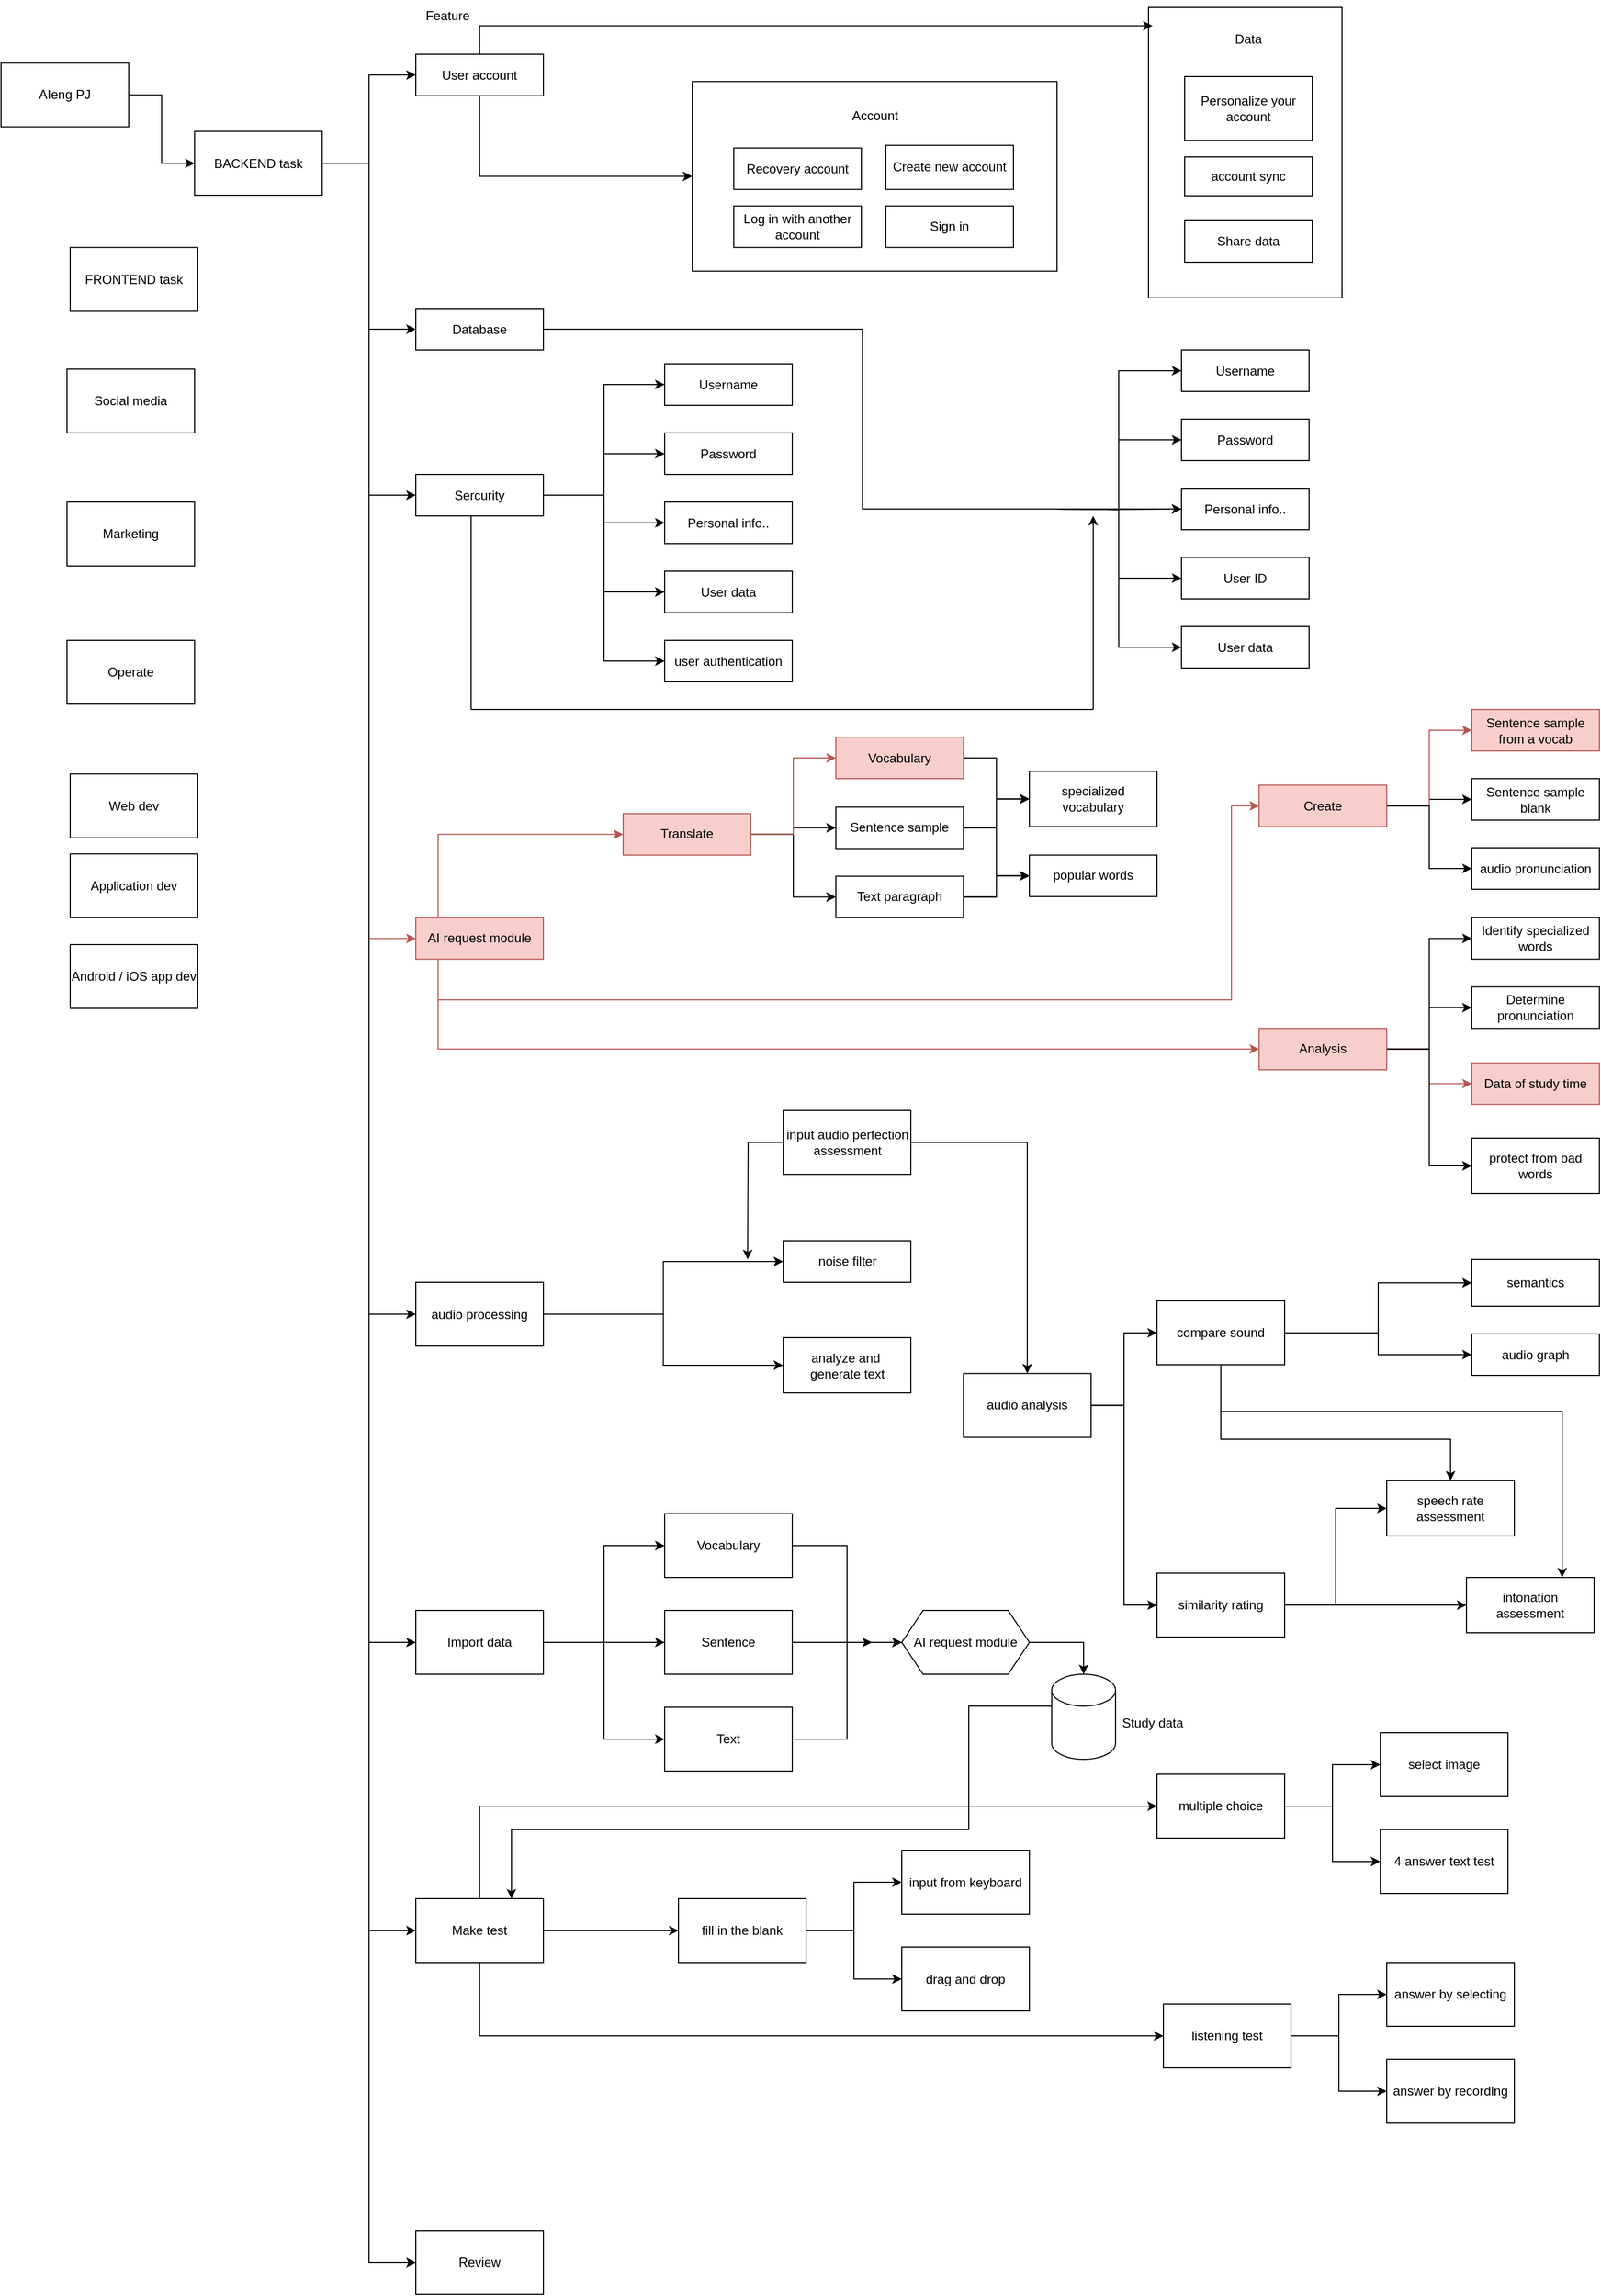 <mxfile version="24.7.7">
  <diagram name="Trang-1" id="QdVctuVh_ac5PN6VSOF_">
    <mxGraphModel dx="2049" dy="1171" grid="1" gridSize="13" guides="1" tooltips="1" connect="1" arrows="1" fold="1" page="1" pageScale="1" pageWidth="1654" pageHeight="2336" math="0" shadow="0">
      <root>
        <mxCell id="0" />
        <mxCell id="1" parent="0" />
        <mxCell id="PVKdWnAXme9dXzBZIidb-54" value="" style="rounded=0;whiteSpace=wrap;html=1;" parent="1" vertex="1">
          <mxGeometry x="676" y="98.63" width="343" height="178.25" as="geometry" />
        </mxCell>
        <mxCell id="PVKdWnAXme9dXzBZIidb-53" value="" style="rounded=0;whiteSpace=wrap;html=1;" parent="1" vertex="1">
          <mxGeometry x="1105" y="29" width="182" height="273" as="geometry" />
        </mxCell>
        <mxCell id="PVKdWnAXme9dXzBZIidb-100" style="edgeStyle=orthogonalEdgeStyle;rounded=0;orthogonalLoop=1;jettySize=auto;html=1;entryX=0;entryY=0.5;entryDx=0;entryDy=0;" parent="1" source="PVKdWnAXme9dXzBZIidb-1" target="PVKdWnAXme9dXzBZIidb-2" edge="1">
          <mxGeometry relative="1" as="geometry" />
        </mxCell>
        <mxCell id="PVKdWnAXme9dXzBZIidb-1" value="AIeng PJ" style="rounded=0;whiteSpace=wrap;html=1;" parent="1" vertex="1">
          <mxGeometry x="26" y="81.25" width="120" height="60" as="geometry" />
        </mxCell>
        <mxCell id="PVKdWnAXme9dXzBZIidb-18" style="edgeStyle=orthogonalEdgeStyle;rounded=0;orthogonalLoop=1;jettySize=auto;html=1;entryX=0;entryY=0.5;entryDx=0;entryDy=0;" parent="1" source="PVKdWnAXme9dXzBZIidb-2" target="PVKdWnAXme9dXzBZIidb-4" edge="1">
          <mxGeometry relative="1" as="geometry" />
        </mxCell>
        <mxCell id="PVKdWnAXme9dXzBZIidb-19" style="edgeStyle=orthogonalEdgeStyle;rounded=0;orthogonalLoop=1;jettySize=auto;html=1;entryX=0;entryY=0.5;entryDx=0;entryDy=0;" parent="1" source="PVKdWnAXme9dXzBZIidb-2" target="PVKdWnAXme9dXzBZIidb-5" edge="1">
          <mxGeometry relative="1" as="geometry" />
        </mxCell>
        <mxCell id="PVKdWnAXme9dXzBZIidb-21" style="edgeStyle=orthogonalEdgeStyle;rounded=0;orthogonalLoop=1;jettySize=auto;html=1;entryX=0;entryY=0.5;entryDx=0;entryDy=0;fillColor=#f8cecc;strokeColor=#b85450;" parent="1" source="PVKdWnAXme9dXzBZIidb-2" target="PVKdWnAXme9dXzBZIidb-8" edge="1">
          <mxGeometry relative="1" as="geometry" />
        </mxCell>
        <mxCell id="PVKdWnAXme9dXzBZIidb-129" style="edgeStyle=orthogonalEdgeStyle;rounded=0;orthogonalLoop=1;jettySize=auto;html=1;entryX=0;entryY=0.5;entryDx=0;entryDy=0;" parent="1" source="PVKdWnAXme9dXzBZIidb-2" target="PVKdWnAXme9dXzBZIidb-105" edge="1">
          <mxGeometry relative="1" as="geometry" />
        </mxCell>
        <mxCell id="PVKdWnAXme9dXzBZIidb-135" style="edgeStyle=orthogonalEdgeStyle;rounded=0;orthogonalLoop=1;jettySize=auto;html=1;entryX=0;entryY=0.5;entryDx=0;entryDy=0;" parent="1" source="PVKdWnAXme9dXzBZIidb-2" target="PVKdWnAXme9dXzBZIidb-134" edge="1">
          <mxGeometry relative="1" as="geometry" />
        </mxCell>
        <mxCell id="PVKdWnAXme9dXzBZIidb-144" style="edgeStyle=orthogonalEdgeStyle;rounded=0;orthogonalLoop=1;jettySize=auto;html=1;entryX=0;entryY=0.5;entryDx=0;entryDy=0;" parent="1" source="PVKdWnAXme9dXzBZIidb-2" target="PVKdWnAXme9dXzBZIidb-137" edge="1">
          <mxGeometry relative="1" as="geometry" />
        </mxCell>
        <mxCell id="PVKdWnAXme9dXzBZIidb-169" style="edgeStyle=orthogonalEdgeStyle;rounded=0;orthogonalLoop=1;jettySize=auto;html=1;entryX=0;entryY=0.5;entryDx=0;entryDy=0;" parent="1" source="PVKdWnAXme9dXzBZIidb-2" target="PVKdWnAXme9dXzBZIidb-149" edge="1">
          <mxGeometry relative="1" as="geometry" />
        </mxCell>
        <mxCell id="PVKdWnAXme9dXzBZIidb-181" style="edgeStyle=orthogonalEdgeStyle;rounded=0;orthogonalLoop=1;jettySize=auto;html=1;entryX=0;entryY=0.5;entryDx=0;entryDy=0;" parent="1" source="PVKdWnAXme9dXzBZIidb-2" target="PVKdWnAXme9dXzBZIidb-180" edge="1">
          <mxGeometry relative="1" as="geometry" />
        </mxCell>
        <mxCell id="PVKdWnAXme9dXzBZIidb-2" value="BACKEND task" style="rounded=0;whiteSpace=wrap;html=1;" parent="1" vertex="1">
          <mxGeometry x="208" y="145.5" width="120" height="60" as="geometry" />
        </mxCell>
        <mxCell id="PVKdWnAXme9dXzBZIidb-3" value="FRONT&lt;span style=&quot;background-color: initial;&quot;&gt;END task&lt;/span&gt;" style="rounded=0;whiteSpace=wrap;html=1;" parent="1" vertex="1">
          <mxGeometry x="91" y="254.63" width="120" height="60" as="geometry" />
        </mxCell>
        <mxCell id="PVKdWnAXme9dXzBZIidb-57" style="edgeStyle=orthogonalEdgeStyle;rounded=0;orthogonalLoop=1;jettySize=auto;html=1;entryX=0.021;entryY=0.063;entryDx=0;entryDy=0;entryPerimeter=0;" parent="1" source="PVKdWnAXme9dXzBZIidb-4" target="PVKdWnAXme9dXzBZIidb-53" edge="1">
          <mxGeometry relative="1" as="geometry">
            <Array as="points">
              <mxPoint x="476" y="46" />
            </Array>
          </mxGeometry>
        </mxCell>
        <mxCell id="PVKdWnAXme9dXzBZIidb-58" style="edgeStyle=orthogonalEdgeStyle;rounded=0;orthogonalLoop=1;jettySize=auto;html=1;entryX=0;entryY=0.5;entryDx=0;entryDy=0;" parent="1" source="PVKdWnAXme9dXzBZIidb-4" target="PVKdWnAXme9dXzBZIidb-54" edge="1">
          <mxGeometry relative="1" as="geometry">
            <Array as="points">
              <mxPoint x="476" y="188" />
            </Array>
          </mxGeometry>
        </mxCell>
        <mxCell id="PVKdWnAXme9dXzBZIidb-4" value="User account" style="rounded=0;whiteSpace=wrap;html=1;" parent="1" vertex="1">
          <mxGeometry x="416" y="73" width="120" height="39" as="geometry" />
        </mxCell>
        <mxCell id="PVKdWnAXme9dXzBZIidb-63" style="edgeStyle=orthogonalEdgeStyle;rounded=0;orthogonalLoop=1;jettySize=auto;html=1;entryX=0;entryY=0.5;entryDx=0;entryDy=0;" parent="1" source="PVKdWnAXme9dXzBZIidb-5" target="PVKdWnAXme9dXzBZIidb-59" edge="1">
          <mxGeometry relative="1" as="geometry" />
        </mxCell>
        <mxCell id="PVKdWnAXme9dXzBZIidb-64" style="edgeStyle=orthogonalEdgeStyle;rounded=0;orthogonalLoop=1;jettySize=auto;html=1;entryX=0;entryY=0.5;entryDx=0;entryDy=0;" parent="1" source="PVKdWnAXme9dXzBZIidb-5" target="PVKdWnAXme9dXzBZIidb-60" edge="1">
          <mxGeometry relative="1" as="geometry" />
        </mxCell>
        <mxCell id="PVKdWnAXme9dXzBZIidb-65" style="edgeStyle=orthogonalEdgeStyle;rounded=0;orthogonalLoop=1;jettySize=auto;html=1;entryX=0;entryY=0.5;entryDx=0;entryDy=0;" parent="1" source="PVKdWnAXme9dXzBZIidb-5" target="PVKdWnAXme9dXzBZIidb-61" edge="1">
          <mxGeometry relative="1" as="geometry" />
        </mxCell>
        <mxCell id="PVKdWnAXme9dXzBZIidb-66" style="edgeStyle=orthogonalEdgeStyle;rounded=0;orthogonalLoop=1;jettySize=auto;html=1;entryX=0;entryY=0.5;entryDx=0;entryDy=0;" parent="1" source="PVKdWnAXme9dXzBZIidb-5" target="PVKdWnAXme9dXzBZIidb-62" edge="1">
          <mxGeometry relative="1" as="geometry" />
        </mxCell>
        <mxCell id="PVKdWnAXme9dXzBZIidb-82" style="edgeStyle=orthogonalEdgeStyle;rounded=0;orthogonalLoop=1;jettySize=auto;html=1;entryX=0;entryY=0.5;entryDx=0;entryDy=0;" parent="1" source="PVKdWnAXme9dXzBZIidb-5" target="PVKdWnAXme9dXzBZIidb-81" edge="1">
          <mxGeometry relative="1" as="geometry" />
        </mxCell>
        <mxCell id="PVKdWnAXme9dXzBZIidb-5" value="Sercurity" style="rounded=0;whiteSpace=wrap;html=1;" parent="1" vertex="1">
          <mxGeometry x="416" y="468" width="120" height="39" as="geometry" />
        </mxCell>
        <mxCell id="PVKdWnAXme9dXzBZIidb-6" value="Feature" style="text;html=1;align=center;verticalAlign=middle;whiteSpace=wrap;rounded=0;" parent="1" vertex="1">
          <mxGeometry x="416" y="22" width="60" height="30" as="geometry" />
        </mxCell>
        <mxCell id="PVKdWnAXme9dXzBZIidb-76" value="" style="edgeStyle=orthogonalEdgeStyle;rounded=0;orthogonalLoop=1;jettySize=auto;html=1;" parent="1" target="PVKdWnAXme9dXzBZIidb-73" edge="1">
          <mxGeometry relative="1" as="geometry">
            <mxPoint x="1017" y="500.5" as="sourcePoint" />
          </mxGeometry>
        </mxCell>
        <mxCell id="PVKdWnAXme9dXzBZIidb-77" style="edgeStyle=orthogonalEdgeStyle;rounded=0;orthogonalLoop=1;jettySize=auto;html=1;entryX=0;entryY=0.5;entryDx=0;entryDy=0;" parent="1" target="PVKdWnAXme9dXzBZIidb-72" edge="1">
          <mxGeometry relative="1" as="geometry">
            <mxPoint x="1017" y="500.556" as="sourcePoint" />
          </mxGeometry>
        </mxCell>
        <mxCell id="PVKdWnAXme9dXzBZIidb-78" style="edgeStyle=orthogonalEdgeStyle;rounded=0;orthogonalLoop=1;jettySize=auto;html=1;entryX=0;entryY=0.5;entryDx=0;entryDy=0;" parent="1" target="PVKdWnAXme9dXzBZIidb-71" edge="1">
          <mxGeometry relative="1" as="geometry">
            <mxPoint x="1017" y="500.556" as="sourcePoint" />
          </mxGeometry>
        </mxCell>
        <mxCell id="PVKdWnAXme9dXzBZIidb-79" style="edgeStyle=orthogonalEdgeStyle;rounded=0;orthogonalLoop=1;jettySize=auto;html=1;entryX=0;entryY=0.5;entryDx=0;entryDy=0;" parent="1" target="PVKdWnAXme9dXzBZIidb-74" edge="1">
          <mxGeometry relative="1" as="geometry">
            <mxPoint x="1017" y="500.556" as="sourcePoint" />
          </mxGeometry>
        </mxCell>
        <mxCell id="PVKdWnAXme9dXzBZIidb-80" style="edgeStyle=orthogonalEdgeStyle;rounded=0;orthogonalLoop=1;jettySize=auto;html=1;entryX=0;entryY=0.5;entryDx=0;entryDy=0;" parent="1" target="PVKdWnAXme9dXzBZIidb-75" edge="1">
          <mxGeometry relative="1" as="geometry">
            <mxPoint x="1017" y="500.556" as="sourcePoint" />
          </mxGeometry>
        </mxCell>
        <mxCell id="PVKdWnAXme9dXzBZIidb-22" style="edgeStyle=orthogonalEdgeStyle;rounded=0;orthogonalLoop=1;jettySize=auto;html=1;entryX=0;entryY=0.5;entryDx=0;entryDy=0;fillColor=#f8cecc;strokeColor=#b85450;" parent="1" source="PVKdWnAXme9dXzBZIidb-8" target="PVKdWnAXme9dXzBZIidb-9" edge="1">
          <mxGeometry relative="1" as="geometry">
            <Array as="points">
              <mxPoint x="437" y="806" />
            </Array>
          </mxGeometry>
        </mxCell>
        <mxCell id="PVKdWnAXme9dXzBZIidb-23" style="edgeStyle=orthogonalEdgeStyle;rounded=0;orthogonalLoop=1;jettySize=auto;html=1;entryX=0;entryY=0.5;entryDx=0;entryDy=0;fillColor=#f8cecc;strokeColor=#b85450;" parent="1" source="PVKdWnAXme9dXzBZIidb-8" target="PVKdWnAXme9dXzBZIidb-13" edge="1">
          <mxGeometry relative="1" as="geometry">
            <Array as="points">
              <mxPoint x="437" y="962" />
              <mxPoint x="1183" y="962" />
              <mxPoint x="1183" y="780" />
            </Array>
          </mxGeometry>
        </mxCell>
        <mxCell id="PVKdWnAXme9dXzBZIidb-38" style="edgeStyle=orthogonalEdgeStyle;rounded=0;orthogonalLoop=1;jettySize=auto;html=1;entryX=0;entryY=0.5;entryDx=0;entryDy=0;fillColor=#f8cecc;strokeColor=#b85450;" parent="1" source="PVKdWnAXme9dXzBZIidb-8" target="PVKdWnAXme9dXzBZIidb-34" edge="1">
          <mxGeometry relative="1" as="geometry">
            <Array as="points">
              <mxPoint x="437" y="1008" />
            </Array>
          </mxGeometry>
        </mxCell>
        <mxCell id="PVKdWnAXme9dXzBZIidb-8" value="AI request module" style="rounded=0;whiteSpace=wrap;html=1;fillColor=#f8cecc;strokeColor=#b85450;" parent="1" vertex="1">
          <mxGeometry x="416" y="884.75" width="120" height="39" as="geometry" />
        </mxCell>
        <mxCell id="PVKdWnAXme9dXzBZIidb-25" style="edgeStyle=orthogonalEdgeStyle;rounded=0;orthogonalLoop=1;jettySize=auto;html=1;entryX=0;entryY=0.5;entryDx=0;entryDy=0;" parent="1" source="PVKdWnAXme9dXzBZIidb-9" target="PVKdWnAXme9dXzBZIidb-11" edge="1">
          <mxGeometry relative="1" as="geometry" />
        </mxCell>
        <mxCell id="PVKdWnAXme9dXzBZIidb-26" style="edgeStyle=orthogonalEdgeStyle;rounded=0;orthogonalLoop=1;jettySize=auto;html=1;entryX=0;entryY=0.5;entryDx=0;entryDy=0;" parent="1" source="PVKdWnAXme9dXzBZIidb-9" target="PVKdWnAXme9dXzBZIidb-12" edge="1">
          <mxGeometry relative="1" as="geometry" />
        </mxCell>
        <mxCell id="PVKdWnAXme9dXzBZIidb-42" style="edgeStyle=orthogonalEdgeStyle;rounded=0;orthogonalLoop=1;jettySize=auto;html=1;entryX=0;entryY=0.5;entryDx=0;entryDy=0;fillColor=#f8cecc;strokeColor=#b85450;" parent="1" source="PVKdWnAXme9dXzBZIidb-9" target="PVKdWnAXme9dXzBZIidb-10" edge="1">
          <mxGeometry relative="1" as="geometry" />
        </mxCell>
        <mxCell id="PVKdWnAXme9dXzBZIidb-9" value="Translate" style="rounded=0;whiteSpace=wrap;html=1;fillColor=#f8cecc;strokeColor=#b85450;" parent="1" vertex="1">
          <mxGeometry x="611" y="786.88" width="120" height="39" as="geometry" />
        </mxCell>
        <mxCell id="PVKdWnAXme9dXzBZIidb-87" style="edgeStyle=orthogonalEdgeStyle;rounded=0;orthogonalLoop=1;jettySize=auto;html=1;" parent="1" source="PVKdWnAXme9dXzBZIidb-10" target="PVKdWnAXme9dXzBZIidb-85" edge="1">
          <mxGeometry relative="1" as="geometry" />
        </mxCell>
        <mxCell id="PVKdWnAXme9dXzBZIidb-88" style="edgeStyle=orthogonalEdgeStyle;rounded=0;orthogonalLoop=1;jettySize=auto;html=1;entryX=0;entryY=0.5;entryDx=0;entryDy=0;" parent="1" source="PVKdWnAXme9dXzBZIidb-10" target="PVKdWnAXme9dXzBZIidb-86" edge="1">
          <mxGeometry relative="1" as="geometry" />
        </mxCell>
        <mxCell id="PVKdWnAXme9dXzBZIidb-10" value="Vocabulary" style="rounded=0;whiteSpace=wrap;html=1;fillColor=#f8cecc;strokeColor=#b85450;" parent="1" vertex="1">
          <mxGeometry x="811" y="715" width="120" height="39" as="geometry" />
        </mxCell>
        <mxCell id="PVKdWnAXme9dXzBZIidb-89" style="edgeStyle=orthogonalEdgeStyle;rounded=0;orthogonalLoop=1;jettySize=auto;html=1;entryX=0;entryY=0.5;entryDx=0;entryDy=0;" parent="1" source="PVKdWnAXme9dXzBZIidb-11" target="PVKdWnAXme9dXzBZIidb-85" edge="1">
          <mxGeometry relative="1" as="geometry" />
        </mxCell>
        <mxCell id="PVKdWnAXme9dXzBZIidb-90" style="edgeStyle=orthogonalEdgeStyle;rounded=0;orthogonalLoop=1;jettySize=auto;html=1;entryX=0;entryY=0.5;entryDx=0;entryDy=0;" parent="1" source="PVKdWnAXme9dXzBZIidb-11" target="PVKdWnAXme9dXzBZIidb-86" edge="1">
          <mxGeometry relative="1" as="geometry" />
        </mxCell>
        <mxCell id="PVKdWnAXme9dXzBZIidb-11" value="Sentence sample" style="rounded=0;whiteSpace=wrap;html=1;" parent="1" vertex="1">
          <mxGeometry x="811" y="780.75" width="120" height="39" as="geometry" />
        </mxCell>
        <mxCell id="PVKdWnAXme9dXzBZIidb-91" style="edgeStyle=orthogonalEdgeStyle;rounded=0;orthogonalLoop=1;jettySize=auto;html=1;entryX=0;entryY=0.5;entryDx=0;entryDy=0;" parent="1" source="PVKdWnAXme9dXzBZIidb-12" target="PVKdWnAXme9dXzBZIidb-86" edge="1">
          <mxGeometry relative="1" as="geometry" />
        </mxCell>
        <mxCell id="PVKdWnAXme9dXzBZIidb-92" style="edgeStyle=orthogonalEdgeStyle;rounded=0;orthogonalLoop=1;jettySize=auto;html=1;entryX=0;entryY=0.5;entryDx=0;entryDy=0;" parent="1" source="PVKdWnAXme9dXzBZIidb-12" target="PVKdWnAXme9dXzBZIidb-85" edge="1">
          <mxGeometry relative="1" as="geometry" />
        </mxCell>
        <mxCell id="PVKdWnAXme9dXzBZIidb-12" value="Text paragraph" style="rounded=0;whiteSpace=wrap;html=1;" parent="1" vertex="1">
          <mxGeometry x="811" y="845.75" width="120" height="39" as="geometry" />
        </mxCell>
        <mxCell id="PVKdWnAXme9dXzBZIidb-27" style="edgeStyle=orthogonalEdgeStyle;rounded=0;orthogonalLoop=1;jettySize=auto;html=1;entryX=0;entryY=0.5;entryDx=0;entryDy=0;" parent="1" source="PVKdWnAXme9dXzBZIidb-13" target="PVKdWnAXme9dXzBZIidb-15" edge="1">
          <mxGeometry relative="1" as="geometry" />
        </mxCell>
        <mxCell id="PVKdWnAXme9dXzBZIidb-28" style="edgeStyle=orthogonalEdgeStyle;rounded=0;orthogonalLoop=1;jettySize=auto;html=1;entryX=0;entryY=0.5;entryDx=0;entryDy=0;fillColor=#f8cecc;strokeColor=#b85450;" parent="1" source="PVKdWnAXme9dXzBZIidb-13" target="PVKdWnAXme9dXzBZIidb-14" edge="1">
          <mxGeometry relative="1" as="geometry" />
        </mxCell>
        <mxCell id="PVKdWnAXme9dXzBZIidb-29" style="edgeStyle=orthogonalEdgeStyle;rounded=0;orthogonalLoop=1;jettySize=auto;html=1;entryX=0;entryY=0.5;entryDx=0;entryDy=0;" parent="1" source="PVKdWnAXme9dXzBZIidb-13" target="PVKdWnAXme9dXzBZIidb-17" edge="1">
          <mxGeometry relative="1" as="geometry" />
        </mxCell>
        <mxCell id="PVKdWnAXme9dXzBZIidb-13" value="Create" style="rounded=0;whiteSpace=wrap;html=1;fillColor=#f8cecc;strokeColor=#b85450;" parent="1" vertex="1">
          <mxGeometry x="1209" y="760.13" width="120" height="39" as="geometry" />
        </mxCell>
        <mxCell id="PVKdWnAXme9dXzBZIidb-14" value="Sentence sample&lt;div&gt;from a vocab&lt;/div&gt;" style="rounded=0;whiteSpace=wrap;html=1;fillColor=#f8cecc;strokeColor=#b85450;" parent="1" vertex="1">
          <mxGeometry x="1409" y="689" width="120" height="39" as="geometry" />
        </mxCell>
        <mxCell id="PVKdWnAXme9dXzBZIidb-15" value="Sentence sample&lt;div&gt;blank&lt;/div&gt;" style="rounded=0;whiteSpace=wrap;html=1;" parent="1" vertex="1">
          <mxGeometry x="1409" y="754" width="120" height="39" as="geometry" />
        </mxCell>
        <mxCell id="PVKdWnAXme9dXzBZIidb-17" value="audio pronunciation" style="rounded=0;whiteSpace=wrap;html=1;" parent="1" vertex="1">
          <mxGeometry x="1409" y="819" width="120" height="39" as="geometry" />
        </mxCell>
        <mxCell id="PVKdWnAXme9dXzBZIidb-30" value="Identify specialized words" style="rounded=0;whiteSpace=wrap;html=1;" parent="1" vertex="1">
          <mxGeometry x="1409" y="884.75" width="120" height="39" as="geometry" />
        </mxCell>
        <mxCell id="PVKdWnAXme9dXzBZIidb-32" value="Determine pronunciation" style="rounded=0;whiteSpace=wrap;html=1;" parent="1" vertex="1">
          <mxGeometry x="1409" y="949.75" width="120" height="39" as="geometry" />
        </mxCell>
        <mxCell id="PVKdWnAXme9dXzBZIidb-35" style="edgeStyle=orthogonalEdgeStyle;rounded=0;orthogonalLoop=1;jettySize=auto;html=1;entryX=0;entryY=0.5;entryDx=0;entryDy=0;" parent="1" source="PVKdWnAXme9dXzBZIidb-34" target="PVKdWnAXme9dXzBZIidb-30" edge="1">
          <mxGeometry relative="1" as="geometry" />
        </mxCell>
        <mxCell id="PVKdWnAXme9dXzBZIidb-36" style="edgeStyle=orthogonalEdgeStyle;rounded=0;orthogonalLoop=1;jettySize=auto;html=1;entryX=0;entryY=0.5;entryDx=0;entryDy=0;" parent="1" source="PVKdWnAXme9dXzBZIidb-34" target="PVKdWnAXme9dXzBZIidb-32" edge="1">
          <mxGeometry relative="1" as="geometry" />
        </mxCell>
        <mxCell id="PVKdWnAXme9dXzBZIidb-41" style="edgeStyle=orthogonalEdgeStyle;rounded=0;orthogonalLoop=1;jettySize=auto;html=1;entryX=0;entryY=0.5;entryDx=0;entryDy=0;fillColor=#f8cecc;strokeColor=#b85450;" parent="1" source="PVKdWnAXme9dXzBZIidb-34" target="PVKdWnAXme9dXzBZIidb-39" edge="1">
          <mxGeometry relative="1" as="geometry" />
        </mxCell>
        <mxCell id="PVKdWnAXme9dXzBZIidb-84" style="edgeStyle=orthogonalEdgeStyle;rounded=0;orthogonalLoop=1;jettySize=auto;html=1;entryX=0;entryY=0.5;entryDx=0;entryDy=0;" parent="1" source="PVKdWnAXme9dXzBZIidb-34" target="PVKdWnAXme9dXzBZIidb-83" edge="1">
          <mxGeometry relative="1" as="geometry" />
        </mxCell>
        <mxCell id="PVKdWnAXme9dXzBZIidb-34" value="Analysis" style="rounded=0;whiteSpace=wrap;html=1;fillColor=#f8cecc;strokeColor=#b85450;" parent="1" vertex="1">
          <mxGeometry x="1209" y="988.75" width="120" height="39" as="geometry" />
        </mxCell>
        <mxCell id="PVKdWnAXme9dXzBZIidb-39" value="Data of study time" style="rounded=0;whiteSpace=wrap;html=1;fillColor=#f8cecc;strokeColor=#b85450;" parent="1" vertex="1">
          <mxGeometry x="1409" y="1021.25" width="120" height="39" as="geometry" />
        </mxCell>
        <mxCell id="PVKdWnAXme9dXzBZIidb-43" value="Create new account" style="rounded=0;whiteSpace=wrap;html=1;" parent="1" vertex="1">
          <mxGeometry x="858" y="158.63" width="120" height="41.5" as="geometry" />
        </mxCell>
        <mxCell id="PVKdWnAXme9dXzBZIidb-44" value="Sign in" style="rounded=0;whiteSpace=wrap;html=1;" parent="1" vertex="1">
          <mxGeometry x="858" y="215.63" width="120" height="39" as="geometry" />
        </mxCell>
        <mxCell id="PVKdWnAXme9dXzBZIidb-45" value="Recovery account" style="rounded=0;whiteSpace=wrap;html=1;" parent="1" vertex="1">
          <mxGeometry x="715" y="161.13" width="120" height="39" as="geometry" />
        </mxCell>
        <mxCell id="PVKdWnAXme9dXzBZIidb-46" value="Log in with another account" style="rounded=0;whiteSpace=wrap;html=1;" parent="1" vertex="1">
          <mxGeometry x="715" y="215.63" width="120" height="39" as="geometry" />
        </mxCell>
        <mxCell id="PVKdWnAXme9dXzBZIidb-47" value="Personalize your account" style="rounded=0;whiteSpace=wrap;html=1;" parent="1" vertex="1">
          <mxGeometry x="1139" y="94" width="120" height="60" as="geometry" />
        </mxCell>
        <mxCell id="PVKdWnAXme9dXzBZIidb-48" value="account sync" style="rounded=0;whiteSpace=wrap;html=1;" parent="1" vertex="1">
          <mxGeometry x="1139" y="169.5" width="120" height="36.5" as="geometry" />
        </mxCell>
        <mxCell id="PVKdWnAXme9dXzBZIidb-49" value="Share data" style="rounded=0;whiteSpace=wrap;html=1;" parent="1" vertex="1">
          <mxGeometry x="1139" y="229.5" width="120" height="39" as="geometry" />
        </mxCell>
        <mxCell id="PVKdWnAXme9dXzBZIidb-55" value="Account" style="text;html=1;align=center;verticalAlign=middle;whiteSpace=wrap;rounded=0;" parent="1" vertex="1">
          <mxGeometry x="807.75" y="116.13" width="79.5" height="30" as="geometry" />
        </mxCell>
        <mxCell id="PVKdWnAXme9dXzBZIidb-56" value="Data" style="text;html=1;align=center;verticalAlign=middle;whiteSpace=wrap;rounded=0;" parent="1" vertex="1">
          <mxGeometry x="1159.25" y="44" width="79.5" height="30" as="geometry" />
        </mxCell>
        <mxCell id="PVKdWnAXme9dXzBZIidb-59" value="Username" style="rounded=0;whiteSpace=wrap;html=1;" parent="1" vertex="1">
          <mxGeometry x="650" y="364" width="120" height="39" as="geometry" />
        </mxCell>
        <mxCell id="PVKdWnAXme9dXzBZIidb-60" value="Password" style="rounded=0;whiteSpace=wrap;html=1;" parent="1" vertex="1">
          <mxGeometry x="650" y="429" width="120" height="39" as="geometry" />
        </mxCell>
        <mxCell id="PVKdWnAXme9dXzBZIidb-61" value="Personal info.." style="rounded=0;whiteSpace=wrap;html=1;" parent="1" vertex="1">
          <mxGeometry x="650" y="494" width="120" height="39" as="geometry" />
        </mxCell>
        <mxCell id="PVKdWnAXme9dXzBZIidb-62" value="User data" style="rounded=0;whiteSpace=wrap;html=1;" parent="1" vertex="1">
          <mxGeometry x="650" y="559" width="120" height="39" as="geometry" />
        </mxCell>
        <mxCell id="PVKdWnAXme9dXzBZIidb-71" value="Username" style="rounded=0;whiteSpace=wrap;html=1;" parent="1" vertex="1">
          <mxGeometry x="1136" y="351" width="120" height="39" as="geometry" />
        </mxCell>
        <mxCell id="PVKdWnAXme9dXzBZIidb-72" value="Password" style="rounded=0;whiteSpace=wrap;html=1;" parent="1" vertex="1">
          <mxGeometry x="1136" y="416" width="120" height="39" as="geometry" />
        </mxCell>
        <mxCell id="PVKdWnAXme9dXzBZIidb-73" value="Personal info.." style="rounded=0;whiteSpace=wrap;html=1;" parent="1" vertex="1">
          <mxGeometry x="1136" y="481" width="120" height="39" as="geometry" />
        </mxCell>
        <mxCell id="PVKdWnAXme9dXzBZIidb-74" value="User ID" style="rounded=0;whiteSpace=wrap;html=1;" parent="1" vertex="1">
          <mxGeometry x="1136" y="546" width="120" height="39" as="geometry" />
        </mxCell>
        <mxCell id="PVKdWnAXme9dXzBZIidb-75" value="User data" style="rounded=0;whiteSpace=wrap;html=1;" parent="1" vertex="1">
          <mxGeometry x="1136" y="611" width="120" height="39" as="geometry" />
        </mxCell>
        <mxCell id="PVKdWnAXme9dXzBZIidb-81" value="user authentication" style="rounded=0;whiteSpace=wrap;html=1;" parent="1" vertex="1">
          <mxGeometry x="650" y="624" width="120" height="39" as="geometry" />
        </mxCell>
        <mxCell id="PVKdWnAXme9dXzBZIidb-83" value="protect from bad words" style="rounded=0;whiteSpace=wrap;html=1;" parent="1" vertex="1">
          <mxGeometry x="1409" y="1092" width="120" height="52" as="geometry" />
        </mxCell>
        <mxCell id="PVKdWnAXme9dXzBZIidb-85" value="specialized vocabulary" style="rounded=0;whiteSpace=wrap;html=1;" parent="1" vertex="1">
          <mxGeometry x="993" y="747.13" width="120" height="52" as="geometry" />
        </mxCell>
        <mxCell id="PVKdWnAXme9dXzBZIidb-86" value="popular words" style="rounded=0;whiteSpace=wrap;html=1;" parent="1" vertex="1">
          <mxGeometry x="993" y="825.88" width="120" height="39" as="geometry" />
        </mxCell>
        <mxCell id="PVKdWnAXme9dXzBZIidb-94" value="" style="endArrow=classic;html=1;rounded=0;" parent="1" edge="1">
          <mxGeometry width="50" height="50" relative="1" as="geometry">
            <mxPoint x="1053" y="689" as="sourcePoint" />
            <mxPoint x="1053" y="507" as="targetPoint" />
          </mxGeometry>
        </mxCell>
        <mxCell id="PVKdWnAXme9dXzBZIidb-98" value="" style="endArrow=none;html=1;rounded=0;" parent="1" edge="1">
          <mxGeometry width="50" height="50" relative="1" as="geometry">
            <mxPoint x="468" y="689" as="sourcePoint" />
            <mxPoint x="1053" y="689" as="targetPoint" />
          </mxGeometry>
        </mxCell>
        <mxCell id="PVKdWnAXme9dXzBZIidb-99" value="" style="endArrow=none;html=1;rounded=0;" parent="1" edge="1">
          <mxGeometry width="50" height="50" relative="1" as="geometry">
            <mxPoint x="468" y="689" as="sourcePoint" />
            <mxPoint x="468" y="507" as="targetPoint" />
          </mxGeometry>
        </mxCell>
        <mxCell id="PVKdWnAXme9dXzBZIidb-101" value="noise filter" style="rounded=0;whiteSpace=wrap;html=1;" parent="1" vertex="1">
          <mxGeometry x="761.5" y="1188.5" width="120" height="39" as="geometry" />
        </mxCell>
        <mxCell id="PVKdWnAXme9dXzBZIidb-113" style="edgeStyle=orthogonalEdgeStyle;rounded=0;orthogonalLoop=1;jettySize=auto;html=1;entryX=0;entryY=0.5;entryDx=0;entryDy=0;" parent="1" source="PVKdWnAXme9dXzBZIidb-102" target="PVKdWnAXme9dXzBZIidb-103" edge="1">
          <mxGeometry relative="1" as="geometry" />
        </mxCell>
        <mxCell id="PVKdWnAXme9dXzBZIidb-114" style="edgeStyle=orthogonalEdgeStyle;rounded=0;orthogonalLoop=1;jettySize=auto;html=1;entryX=0;entryY=0.5;entryDx=0;entryDy=0;" parent="1" source="PVKdWnAXme9dXzBZIidb-102" target="PVKdWnAXme9dXzBZIidb-104" edge="1">
          <mxGeometry relative="1" as="geometry" />
        </mxCell>
        <mxCell id="PVKdWnAXme9dXzBZIidb-102" value="audio analysis" style="rounded=0;whiteSpace=wrap;html=1;" parent="1" vertex="1">
          <mxGeometry x="931" y="1313.25" width="120" height="60" as="geometry" />
        </mxCell>
        <mxCell id="PVKdWnAXme9dXzBZIidb-115" style="edgeStyle=orthogonalEdgeStyle;rounded=0;orthogonalLoop=1;jettySize=auto;html=1;entryX=0;entryY=0.5;entryDx=0;entryDy=0;" parent="1" source="PVKdWnAXme9dXzBZIidb-103" target="PVKdWnAXme9dXzBZIidb-109" edge="1">
          <mxGeometry relative="1" as="geometry" />
        </mxCell>
        <mxCell id="PVKdWnAXme9dXzBZIidb-116" style="edgeStyle=orthogonalEdgeStyle;rounded=0;orthogonalLoop=1;jettySize=auto;html=1;" parent="1" source="PVKdWnAXme9dXzBZIidb-103" target="PVKdWnAXme9dXzBZIidb-110" edge="1">
          <mxGeometry relative="1" as="geometry" />
        </mxCell>
        <mxCell id="PVKdWnAXme9dXzBZIidb-117" style="edgeStyle=orthogonalEdgeStyle;rounded=0;orthogonalLoop=1;jettySize=auto;html=1;entryX=0.75;entryY=0;entryDx=0;entryDy=0;" parent="1" source="PVKdWnAXme9dXzBZIidb-103" target="PVKdWnAXme9dXzBZIidb-106" edge="1">
          <mxGeometry relative="1" as="geometry">
            <Array as="points">
              <mxPoint x="1173" y="1349" />
              <mxPoint x="1494" y="1349" />
            </Array>
          </mxGeometry>
        </mxCell>
        <mxCell id="PVKdWnAXme9dXzBZIidb-132" style="edgeStyle=orthogonalEdgeStyle;rounded=0;orthogonalLoop=1;jettySize=auto;html=1;entryX=0.5;entryY=0;entryDx=0;entryDy=0;" parent="1" source="PVKdWnAXme9dXzBZIidb-103" target="PVKdWnAXme9dXzBZIidb-107" edge="1">
          <mxGeometry relative="1" as="geometry">
            <Array as="points">
              <mxPoint x="1173" y="1375" />
              <mxPoint x="1389" y="1375" />
            </Array>
          </mxGeometry>
        </mxCell>
        <mxCell id="PVKdWnAXme9dXzBZIidb-103" value="compare sound" style="rounded=0;whiteSpace=wrap;html=1;" parent="1" vertex="1">
          <mxGeometry x="1113" y="1245" width="120" height="60" as="geometry" />
        </mxCell>
        <mxCell id="PVKdWnAXme9dXzBZIidb-130" style="edgeStyle=orthogonalEdgeStyle;rounded=0;orthogonalLoop=1;jettySize=auto;html=1;entryX=0;entryY=0.5;entryDx=0;entryDy=0;" parent="1" source="PVKdWnAXme9dXzBZIidb-104" target="PVKdWnAXme9dXzBZIidb-106" edge="1">
          <mxGeometry relative="1" as="geometry" />
        </mxCell>
        <mxCell id="PVKdWnAXme9dXzBZIidb-104" value="similarity rating" style="rounded=0;whiteSpace=wrap;html=1;" parent="1" vertex="1">
          <mxGeometry x="1113" y="1501" width="120" height="60" as="geometry" />
        </mxCell>
        <mxCell id="PVKdWnAXme9dXzBZIidb-123" style="edgeStyle=orthogonalEdgeStyle;rounded=0;orthogonalLoop=1;jettySize=auto;html=1;entryX=0;entryY=0.5;entryDx=0;entryDy=0;" parent="1" source="PVKdWnAXme9dXzBZIidb-105" target="PVKdWnAXme9dXzBZIidb-101" edge="1">
          <mxGeometry relative="1" as="geometry" />
        </mxCell>
        <mxCell id="PVKdWnAXme9dXzBZIidb-124" style="edgeStyle=orthogonalEdgeStyle;rounded=0;orthogonalLoop=1;jettySize=auto;html=1;" parent="1" source="PVKdWnAXme9dXzBZIidb-105" target="PVKdWnAXme9dXzBZIidb-108" edge="1">
          <mxGeometry relative="1" as="geometry" />
        </mxCell>
        <mxCell id="PVKdWnAXme9dXzBZIidb-105" value="audio processing" style="rounded=0;whiteSpace=wrap;html=1;" parent="1" vertex="1">
          <mxGeometry x="416" y="1227.5" width="120" height="60" as="geometry" />
        </mxCell>
        <mxCell id="PVKdWnAXme9dXzBZIidb-106" value="intonation assessment" style="rounded=0;whiteSpace=wrap;html=1;" parent="1" vertex="1">
          <mxGeometry x="1404" y="1505" width="120" height="52" as="geometry" />
        </mxCell>
        <mxCell id="PVKdWnAXme9dXzBZIidb-107" value="speech rate assessment" style="rounded=0;whiteSpace=wrap;html=1;" parent="1" vertex="1">
          <mxGeometry x="1329" y="1414" width="120" height="52" as="geometry" />
        </mxCell>
        <mxCell id="PVKdWnAXme9dXzBZIidb-108" value="analyze and&amp;nbsp;&lt;div&gt;generate text&lt;/div&gt;" style="rounded=0;whiteSpace=wrap;html=1;" parent="1" vertex="1">
          <mxGeometry x="761.5" y="1279.5" width="120" height="52" as="geometry" />
        </mxCell>
        <mxCell id="PVKdWnAXme9dXzBZIidb-109" value="semantics" style="rounded=0;whiteSpace=wrap;html=1;" parent="1" vertex="1">
          <mxGeometry x="1409" y="1206" width="120" height="44" as="geometry" />
        </mxCell>
        <mxCell id="PVKdWnAXme9dXzBZIidb-110" value="audio graph" style="rounded=0;whiteSpace=wrap;html=1;" parent="1" vertex="1">
          <mxGeometry x="1409" y="1276" width="120" height="39" as="geometry" />
        </mxCell>
        <mxCell id="PVKdWnAXme9dXzBZIidb-127" style="edgeStyle=orthogonalEdgeStyle;rounded=0;orthogonalLoop=1;jettySize=auto;html=1;" parent="1" source="PVKdWnAXme9dXzBZIidb-125" edge="1">
          <mxGeometry relative="1" as="geometry">
            <mxPoint x="728.0" y="1206.0" as="targetPoint" />
          </mxGeometry>
        </mxCell>
        <mxCell id="PVKdWnAXme9dXzBZIidb-128" style="edgeStyle=orthogonalEdgeStyle;rounded=0;orthogonalLoop=1;jettySize=auto;html=1;" parent="1" source="PVKdWnAXme9dXzBZIidb-125" target="PVKdWnAXme9dXzBZIidb-102" edge="1">
          <mxGeometry relative="1" as="geometry" />
        </mxCell>
        <mxCell id="PVKdWnAXme9dXzBZIidb-125" value="input audio perfection assessment" style="rounded=0;whiteSpace=wrap;html=1;" parent="1" vertex="1">
          <mxGeometry x="761.5" y="1066" width="120" height="60" as="geometry" />
        </mxCell>
        <mxCell id="PVKdWnAXme9dXzBZIidb-131" style="edgeStyle=orthogonalEdgeStyle;rounded=0;orthogonalLoop=1;jettySize=auto;html=1;entryX=0;entryY=0.5;entryDx=0;entryDy=0;" parent="1" source="PVKdWnAXme9dXzBZIidb-104" target="PVKdWnAXme9dXzBZIidb-107" edge="1">
          <mxGeometry relative="1" as="geometry" />
        </mxCell>
        <mxCell id="PVKdWnAXme9dXzBZIidb-136" style="edgeStyle=orthogonalEdgeStyle;rounded=0;orthogonalLoop=1;jettySize=auto;html=1;entryX=0;entryY=0.5;entryDx=0;entryDy=0;" parent="1" source="PVKdWnAXme9dXzBZIidb-134" target="PVKdWnAXme9dXzBZIidb-73" edge="1">
          <mxGeometry relative="1" as="geometry" />
        </mxCell>
        <mxCell id="PVKdWnAXme9dXzBZIidb-134" value="Database" style="rounded=0;whiteSpace=wrap;html=1;" parent="1" vertex="1">
          <mxGeometry x="416" y="312" width="120" height="39" as="geometry" />
        </mxCell>
        <mxCell id="PVKdWnAXme9dXzBZIidb-141" style="edgeStyle=orthogonalEdgeStyle;rounded=0;orthogonalLoop=1;jettySize=auto;html=1;entryX=0;entryY=0.5;entryDx=0;entryDy=0;" parent="1" source="PVKdWnAXme9dXzBZIidb-137" target="PVKdWnAXme9dXzBZIidb-138" edge="1">
          <mxGeometry relative="1" as="geometry" />
        </mxCell>
        <mxCell id="PVKdWnAXme9dXzBZIidb-142" style="edgeStyle=orthogonalEdgeStyle;rounded=0;orthogonalLoop=1;jettySize=auto;html=1;" parent="1" source="PVKdWnAXme9dXzBZIidb-137" target="PVKdWnAXme9dXzBZIidb-139" edge="1">
          <mxGeometry relative="1" as="geometry" />
        </mxCell>
        <mxCell id="PVKdWnAXme9dXzBZIidb-143" style="edgeStyle=orthogonalEdgeStyle;rounded=0;orthogonalLoop=1;jettySize=auto;html=1;entryX=0;entryY=0.5;entryDx=0;entryDy=0;" parent="1" source="PVKdWnAXme9dXzBZIidb-137" target="PVKdWnAXme9dXzBZIidb-140" edge="1">
          <mxGeometry relative="1" as="geometry" />
        </mxCell>
        <mxCell id="PVKdWnAXme9dXzBZIidb-137" value="Import data" style="rounded=0;whiteSpace=wrap;html=1;" parent="1" vertex="1">
          <mxGeometry x="416" y="1536" width="120" height="60" as="geometry" />
        </mxCell>
        <mxCell id="PVKdWnAXme9dXzBZIidb-146" style="edgeStyle=orthogonalEdgeStyle;rounded=0;orthogonalLoop=1;jettySize=auto;html=1;entryX=0;entryY=0.5;entryDx=0;entryDy=0;" parent="1" source="PVKdWnAXme9dXzBZIidb-138" target="PVKdWnAXme9dXzBZIidb-145" edge="1">
          <mxGeometry relative="1" as="geometry" />
        </mxCell>
        <mxCell id="PVKdWnAXme9dXzBZIidb-138" value="Vocabulary" style="rounded=0;whiteSpace=wrap;html=1;" parent="1" vertex="1">
          <mxGeometry x="650" y="1445" width="120" height="60" as="geometry" />
        </mxCell>
        <mxCell id="PVKdWnAXme9dXzBZIidb-147" style="edgeStyle=orthogonalEdgeStyle;rounded=0;orthogonalLoop=1;jettySize=auto;html=1;" parent="1" source="PVKdWnAXme9dXzBZIidb-139" edge="1">
          <mxGeometry relative="1" as="geometry">
            <mxPoint x="845" y="1566" as="targetPoint" />
          </mxGeometry>
        </mxCell>
        <mxCell id="PVKdWnAXme9dXzBZIidb-139" value="Sentence" style="rounded=0;whiteSpace=wrap;html=1;" parent="1" vertex="1">
          <mxGeometry x="650" y="1536" width="120" height="60" as="geometry" />
        </mxCell>
        <mxCell id="PVKdWnAXme9dXzBZIidb-148" style="edgeStyle=orthogonalEdgeStyle;rounded=0;orthogonalLoop=1;jettySize=auto;html=1;entryX=0;entryY=0.5;entryDx=0;entryDy=0;" parent="1" source="PVKdWnAXme9dXzBZIidb-140" target="PVKdWnAXme9dXzBZIidb-145" edge="1">
          <mxGeometry relative="1" as="geometry" />
        </mxCell>
        <mxCell id="PVKdWnAXme9dXzBZIidb-140" value="Text" style="rounded=0;whiteSpace=wrap;html=1;" parent="1" vertex="1">
          <mxGeometry x="650" y="1627" width="120" height="60" as="geometry" />
        </mxCell>
        <mxCell id="PVKdWnAXme9dXzBZIidb-145" value="AI request module" style="shape=hexagon;perimeter=hexagonPerimeter2;whiteSpace=wrap;html=1;fixedSize=1;" parent="1" vertex="1">
          <mxGeometry x="873" y="1536" width="120" height="60" as="geometry" />
        </mxCell>
        <mxCell id="PVKdWnAXme9dXzBZIidb-166" style="edgeStyle=orthogonalEdgeStyle;rounded=0;orthogonalLoop=1;jettySize=auto;html=1;entryX=0;entryY=0.5;entryDx=0;entryDy=0;" parent="1" source="PVKdWnAXme9dXzBZIidb-149" target="PVKdWnAXme9dXzBZIidb-153" edge="1">
          <mxGeometry relative="1" as="geometry">
            <Array as="points">
              <mxPoint x="476" y="1720" />
            </Array>
          </mxGeometry>
        </mxCell>
        <mxCell id="PVKdWnAXme9dXzBZIidb-167" style="edgeStyle=orthogonalEdgeStyle;rounded=0;orthogonalLoop=1;jettySize=auto;html=1;entryX=0;entryY=0.5;entryDx=0;entryDy=0;" parent="1" source="PVKdWnAXme9dXzBZIidb-149" target="PVKdWnAXme9dXzBZIidb-157" edge="1">
          <mxGeometry relative="1" as="geometry">
            <Array as="points">
              <mxPoint x="476" y="1936" />
            </Array>
          </mxGeometry>
        </mxCell>
        <mxCell id="PVKdWnAXme9dXzBZIidb-168" style="edgeStyle=orthogonalEdgeStyle;rounded=0;orthogonalLoop=1;jettySize=auto;html=1;entryX=0;entryY=0.5;entryDx=0;entryDy=0;" parent="1" source="PVKdWnAXme9dXzBZIidb-149" target="PVKdWnAXme9dXzBZIidb-150" edge="1">
          <mxGeometry relative="1" as="geometry" />
        </mxCell>
        <mxCell id="PVKdWnAXme9dXzBZIidb-149" value="Make test" style="rounded=0;whiteSpace=wrap;html=1;" parent="1" vertex="1">
          <mxGeometry x="416" y="1807" width="120" height="60" as="geometry" />
        </mxCell>
        <mxCell id="PVKdWnAXme9dXzBZIidb-160" style="edgeStyle=orthogonalEdgeStyle;rounded=0;orthogonalLoop=1;jettySize=auto;html=1;entryX=0;entryY=0.5;entryDx=0;entryDy=0;" parent="1" source="PVKdWnAXme9dXzBZIidb-150" target="PVKdWnAXme9dXzBZIidb-151" edge="1">
          <mxGeometry relative="1" as="geometry" />
        </mxCell>
        <mxCell id="PVKdWnAXme9dXzBZIidb-161" style="edgeStyle=orthogonalEdgeStyle;rounded=0;orthogonalLoop=1;jettySize=auto;html=1;entryX=0;entryY=0.5;entryDx=0;entryDy=0;" parent="1" source="PVKdWnAXme9dXzBZIidb-150" target="PVKdWnAXme9dXzBZIidb-152" edge="1">
          <mxGeometry relative="1" as="geometry" />
        </mxCell>
        <mxCell id="PVKdWnAXme9dXzBZIidb-150" value="fill in the blank" style="rounded=0;whiteSpace=wrap;html=1;" parent="1" vertex="1">
          <mxGeometry x="663" y="1807" width="120" height="60" as="geometry" />
        </mxCell>
        <mxCell id="PVKdWnAXme9dXzBZIidb-151" value="input from keyboard" style="rounded=0;whiteSpace=wrap;html=1;" parent="1" vertex="1">
          <mxGeometry x="873" y="1761.5" width="120" height="60" as="geometry" />
        </mxCell>
        <mxCell id="PVKdWnAXme9dXzBZIidb-152" value="drag and drop" style="rounded=0;whiteSpace=wrap;html=1;" parent="1" vertex="1">
          <mxGeometry x="873" y="1852.5" width="120" height="60" as="geometry" />
        </mxCell>
        <mxCell id="PVKdWnAXme9dXzBZIidb-162" style="edgeStyle=orthogonalEdgeStyle;rounded=0;orthogonalLoop=1;jettySize=auto;html=1;" parent="1" source="PVKdWnAXme9dXzBZIidb-153" target="PVKdWnAXme9dXzBZIidb-154" edge="1">
          <mxGeometry relative="1" as="geometry" />
        </mxCell>
        <mxCell id="PVKdWnAXme9dXzBZIidb-163" style="edgeStyle=orthogonalEdgeStyle;rounded=0;orthogonalLoop=1;jettySize=auto;html=1;" parent="1" source="PVKdWnAXme9dXzBZIidb-153" target="PVKdWnAXme9dXzBZIidb-156" edge="1">
          <mxGeometry relative="1" as="geometry" />
        </mxCell>
        <mxCell id="PVKdWnAXme9dXzBZIidb-153" value="multiple choice" style="rounded=0;whiteSpace=wrap;html=1;" parent="1" vertex="1">
          <mxGeometry x="1113" y="1690" width="120" height="60" as="geometry" />
        </mxCell>
        <mxCell id="PVKdWnAXme9dXzBZIidb-154" value="select image" style="rounded=0;whiteSpace=wrap;html=1;" parent="1" vertex="1">
          <mxGeometry x="1323" y="1651" width="120" height="60" as="geometry" />
        </mxCell>
        <mxCell id="PVKdWnAXme9dXzBZIidb-156" value="4 answer text test" style="rounded=0;whiteSpace=wrap;html=1;" parent="1" vertex="1">
          <mxGeometry x="1323" y="1742" width="120" height="60" as="geometry" />
        </mxCell>
        <mxCell id="PVKdWnAXme9dXzBZIidb-164" style="edgeStyle=orthogonalEdgeStyle;rounded=0;orthogonalLoop=1;jettySize=auto;html=1;entryX=0;entryY=0.5;entryDx=0;entryDy=0;" parent="1" source="PVKdWnAXme9dXzBZIidb-157" target="PVKdWnAXme9dXzBZIidb-158" edge="1">
          <mxGeometry relative="1" as="geometry" />
        </mxCell>
        <mxCell id="PVKdWnAXme9dXzBZIidb-165" style="edgeStyle=orthogonalEdgeStyle;rounded=0;orthogonalLoop=1;jettySize=auto;html=1;entryX=0;entryY=0.5;entryDx=0;entryDy=0;" parent="1" source="PVKdWnAXme9dXzBZIidb-157" target="PVKdWnAXme9dXzBZIidb-159" edge="1">
          <mxGeometry relative="1" as="geometry" />
        </mxCell>
        <mxCell id="PVKdWnAXme9dXzBZIidb-157" value="listening test" style="rounded=0;whiteSpace=wrap;html=1;" parent="1" vertex="1">
          <mxGeometry x="1119" y="1906" width="120" height="60" as="geometry" />
        </mxCell>
        <mxCell id="PVKdWnAXme9dXzBZIidb-158" value="answer by selecting" style="rounded=0;whiteSpace=wrap;html=1;" parent="1" vertex="1">
          <mxGeometry x="1329" y="1867" width="120" height="60" as="geometry" />
        </mxCell>
        <mxCell id="PVKdWnAXme9dXzBZIidb-159" value="answer by recording" style="rounded=0;whiteSpace=wrap;html=1;" parent="1" vertex="1">
          <mxGeometry x="1329" y="1958" width="120" height="60" as="geometry" />
        </mxCell>
        <mxCell id="PVKdWnAXme9dXzBZIidb-173" style="edgeStyle=orthogonalEdgeStyle;rounded=0;orthogonalLoop=1;jettySize=auto;html=1;entryX=0.75;entryY=0;entryDx=0;entryDy=0;" parent="1" source="PVKdWnAXme9dXzBZIidb-170" target="PVKdWnAXme9dXzBZIidb-149" edge="1">
          <mxGeometry relative="1" as="geometry">
            <Array as="points">
              <mxPoint x="936" y="1626" />
              <mxPoint x="936" y="1742" />
              <mxPoint x="506" y="1742" />
            </Array>
          </mxGeometry>
        </mxCell>
        <mxCell id="PVKdWnAXme9dXzBZIidb-170" value="" style="shape=cylinder3;whiteSpace=wrap;html=1;boundedLbl=1;backgroundOutline=1;size=15;" parent="1" vertex="1">
          <mxGeometry x="1014" y="1596" width="60" height="80" as="geometry" />
        </mxCell>
        <mxCell id="PVKdWnAXme9dXzBZIidb-171" style="edgeStyle=orthogonalEdgeStyle;rounded=0;orthogonalLoop=1;jettySize=auto;html=1;entryX=0.5;entryY=0;entryDx=0;entryDy=0;entryPerimeter=0;" parent="1" source="PVKdWnAXme9dXzBZIidb-145" target="PVKdWnAXme9dXzBZIidb-170" edge="1">
          <mxGeometry relative="1" as="geometry" />
        </mxCell>
        <mxCell id="PVKdWnAXme9dXzBZIidb-172" value="Study data" style="text;html=1;align=center;verticalAlign=middle;whiteSpace=wrap;rounded=0;" parent="1" vertex="1">
          <mxGeometry x="1079" y="1627" width="60" height="30" as="geometry" />
        </mxCell>
        <mxCell id="PVKdWnAXme9dXzBZIidb-174" value="Social media" style="rounded=0;whiteSpace=wrap;html=1;" parent="1" vertex="1">
          <mxGeometry x="88" y="369" width="120" height="60" as="geometry" />
        </mxCell>
        <mxCell id="PVKdWnAXme9dXzBZIidb-175" value="Marketing" style="rounded=0;whiteSpace=wrap;html=1;" parent="1" vertex="1">
          <mxGeometry x="88" y="494" width="120" height="60" as="geometry" />
        </mxCell>
        <mxCell id="PVKdWnAXme9dXzBZIidb-176" value="Operate" style="rounded=0;whiteSpace=wrap;html=1;" parent="1" vertex="1">
          <mxGeometry x="88" y="624" width="120" height="60" as="geometry" />
        </mxCell>
        <mxCell id="PVKdWnAXme9dXzBZIidb-177" value="Web dev" style="rounded=0;whiteSpace=wrap;html=1;" parent="1" vertex="1">
          <mxGeometry x="91" y="749.63" width="120" height="60" as="geometry" />
        </mxCell>
        <mxCell id="PVKdWnAXme9dXzBZIidb-178" value="Application dev" style="rounded=0;whiteSpace=wrap;html=1;" parent="1" vertex="1">
          <mxGeometry x="91" y="824.75" width="120" height="60" as="geometry" />
        </mxCell>
        <mxCell id="PVKdWnAXme9dXzBZIidb-179" value="Android / iOS app dev" style="rounded=0;whiteSpace=wrap;html=1;" parent="1" vertex="1">
          <mxGeometry x="91" y="910" width="120" height="60" as="geometry" />
        </mxCell>
        <mxCell id="PVKdWnAXme9dXzBZIidb-180" value="Review" style="rounded=0;whiteSpace=wrap;html=1;" parent="1" vertex="1">
          <mxGeometry x="416" y="2119" width="120" height="60" as="geometry" />
        </mxCell>
      </root>
    </mxGraphModel>
  </diagram>
</mxfile>

